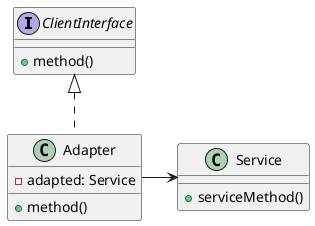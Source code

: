 @startuml

interface ClientInterface {
    + method()
}

class Adapter implements ClientInterface {
    - adapted: Service
    + method()
}

Adapter -r-> Service

class Service {
    + serviceMethod()
}

@enduml